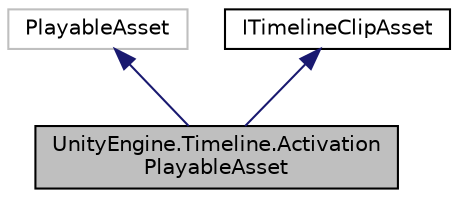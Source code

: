 digraph "UnityEngine.Timeline.ActivationPlayableAsset"
{
 // LATEX_PDF_SIZE
  edge [fontname="Helvetica",fontsize="10",labelfontname="Helvetica",labelfontsize="10"];
  node [fontname="Helvetica",fontsize="10",shape=record];
  Node1 [label="UnityEngine.Timeline.Activation\lPlayableAsset",height=0.2,width=0.4,color="black", fillcolor="grey75", style="filled", fontcolor="black",tooltip="Playable Asset class for Activation Tracks"];
  Node2 -> Node1 [dir="back",color="midnightblue",fontsize="10",style="solid",fontname="Helvetica"];
  Node2 [label="PlayableAsset",height=0.2,width=0.4,color="grey75", fillcolor="white", style="filled",tooltip=" "];
  Node3 -> Node1 [dir="back",color="midnightblue",fontsize="10",style="solid",fontname="Helvetica"];
  Node3 [label="ITimelineClipAsset",height=0.2,width=0.4,color="black", fillcolor="white", style="filled",URL="$interface_unity_engine_1_1_timeline_1_1_i_timeline_clip_asset.html",tooltip="Implement this interface to support advanced features of timeline clips."];
}
